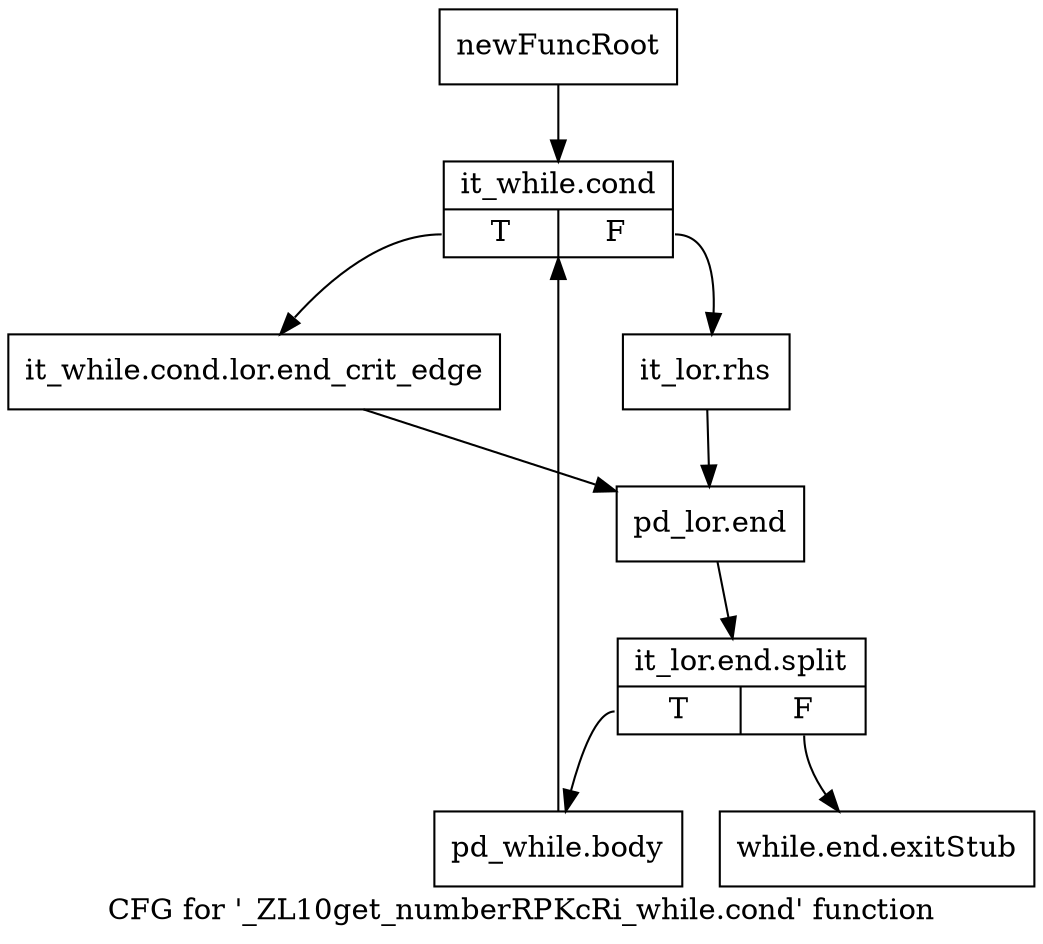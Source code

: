 digraph "CFG for '_ZL10get_numberRPKcRi_while.cond' function" {
	label="CFG for '_ZL10get_numberRPKcRi_while.cond' function";

	Node0x20a0ad0 [shape=record,label="{newFuncRoot}"];
	Node0x20a0ad0 -> Node0x20a0b70;
	Node0x20a0b20 [shape=record,label="{while.end.exitStub}"];
	Node0x20a0b70 [shape=record,label="{it_while.cond|{<s0>T|<s1>F}}"];
	Node0x20a0b70:s0 -> Node0x20a0c10;
	Node0x20a0b70:s1 -> Node0x20a0bc0;
	Node0x20a0bc0 [shape=record,label="{it_lor.rhs}"];
	Node0x20a0bc0 -> Node0x20a0c60;
	Node0x20a0c10 [shape=record,label="{it_while.cond.lor.end_crit_edge}"];
	Node0x20a0c10 -> Node0x20a0c60;
	Node0x20a0c60 [shape=record,label="{pd_lor.end}"];
	Node0x20a0c60 -> Node0x46e7100;
	Node0x46e7100 [shape=record,label="{it_lor.end.split|{<s0>T|<s1>F}}"];
	Node0x46e7100:s0 -> Node0x20a0cb0;
	Node0x46e7100:s1 -> Node0x20a0b20;
	Node0x20a0cb0 [shape=record,label="{pd_while.body}"];
	Node0x20a0cb0 -> Node0x20a0b70;
}
